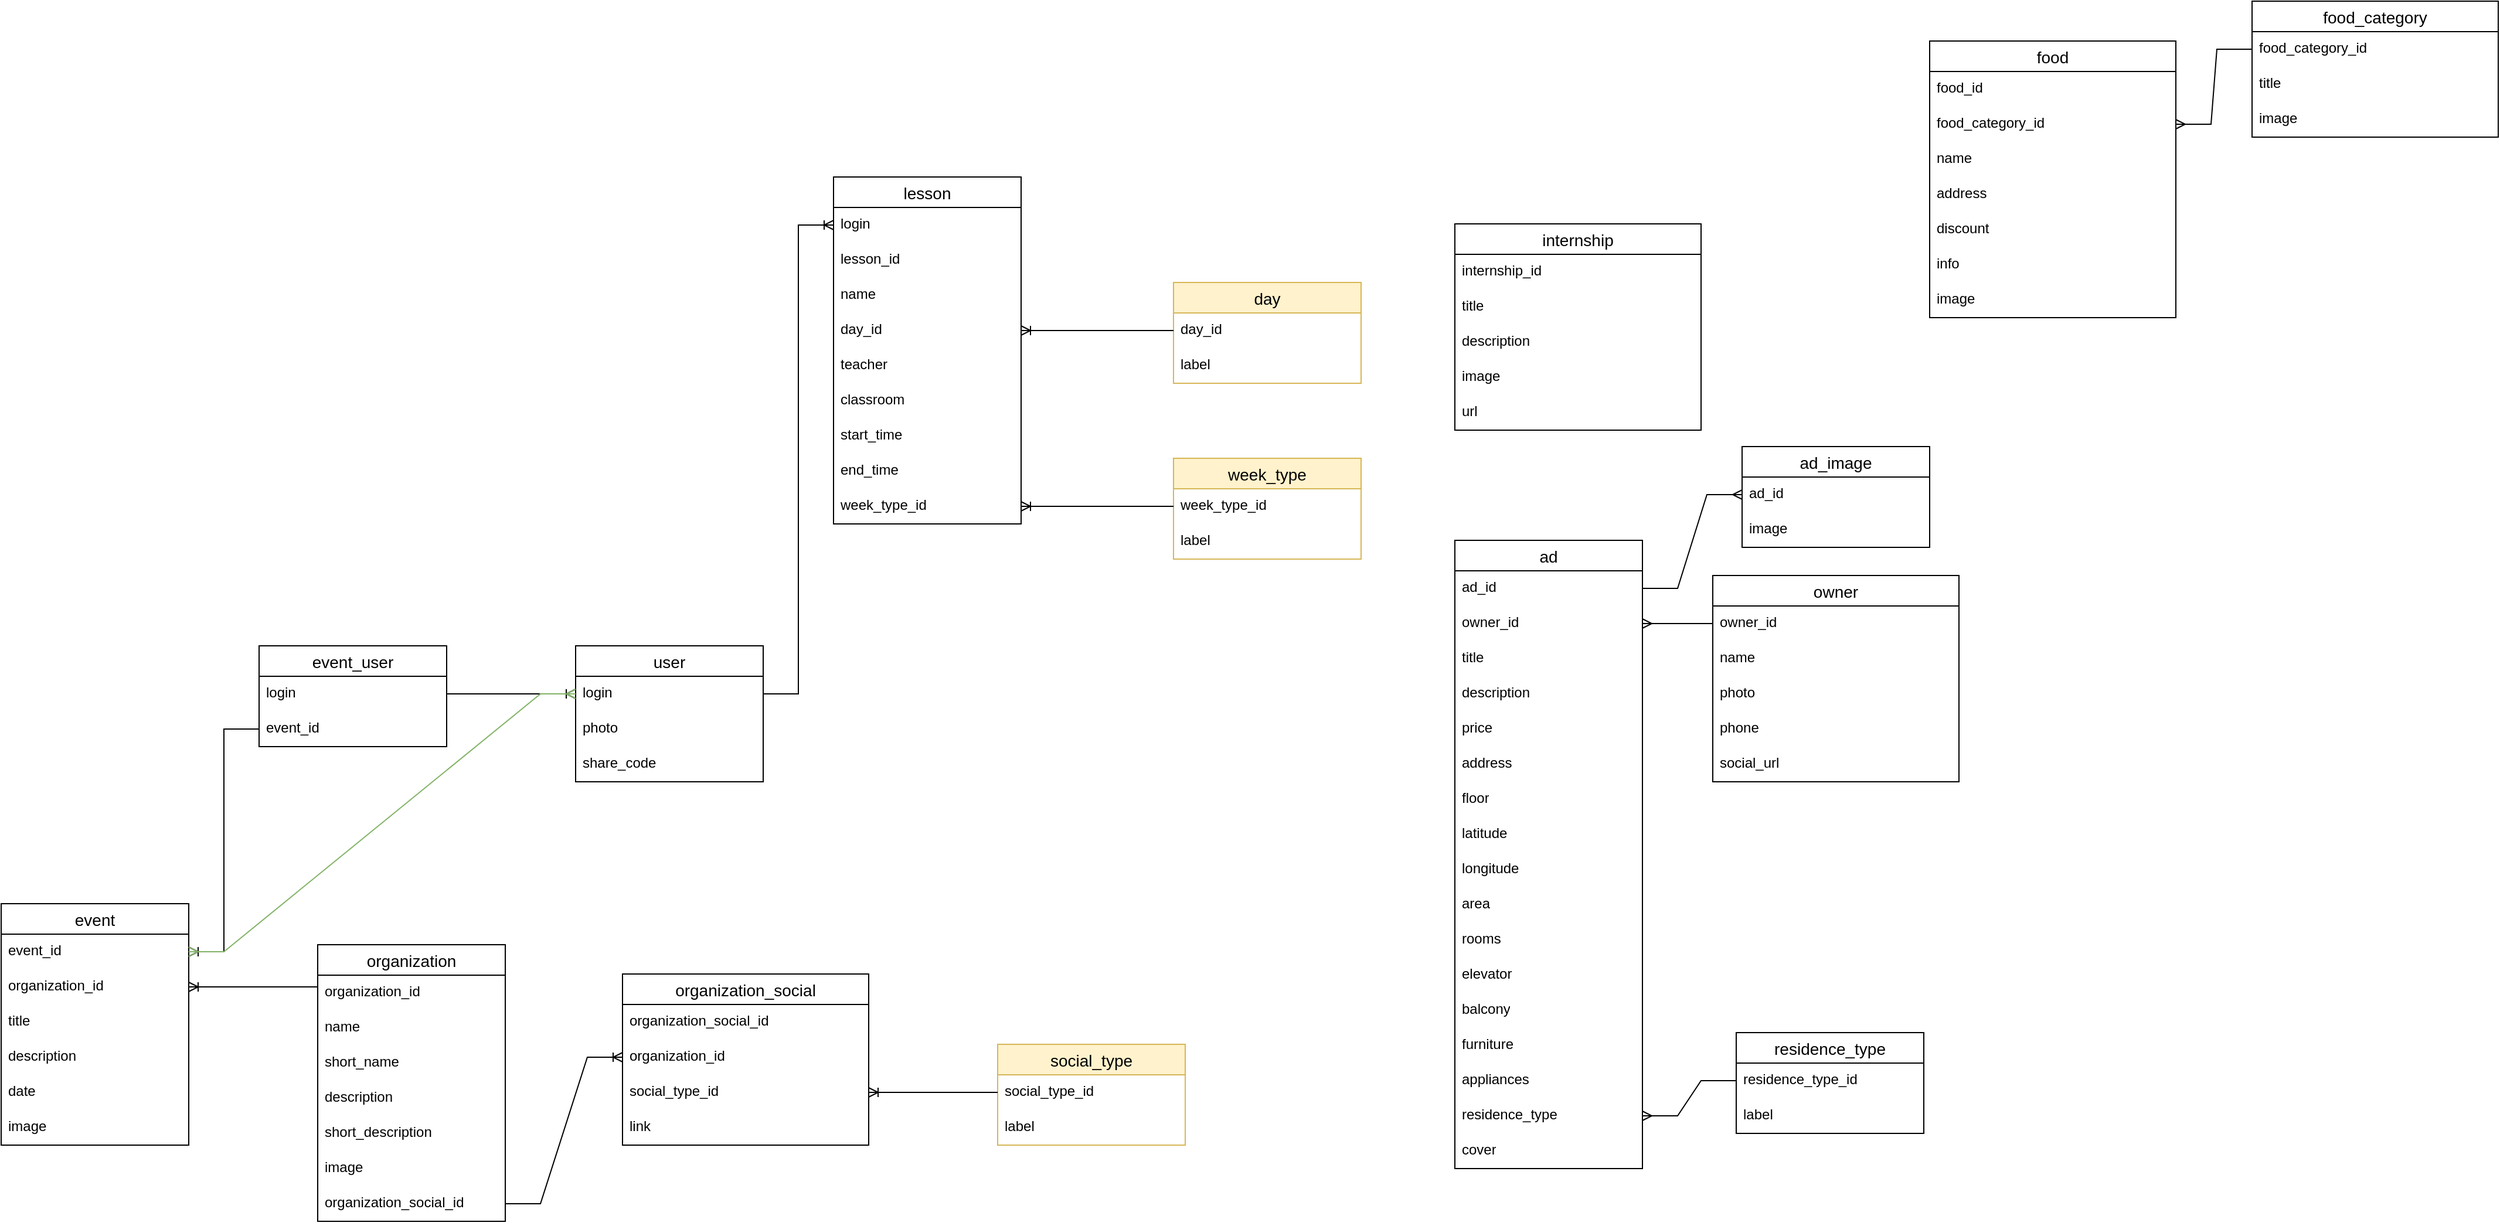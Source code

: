 <mxfile version="22.0.4" type="device">
  <diagram name="Страница 1" id="8G_Wurkh7uLVpcdwQtw0">
    <mxGraphModel dx="1062" dy="1754" grid="1" gridSize="10" guides="1" tooltips="1" connect="1" arrows="1" fold="1" page="1" pageScale="1" pageWidth="827" pageHeight="1169" math="0" shadow="0">
      <root>
        <mxCell id="0" />
        <mxCell id="1" parent="0" />
        <mxCell id="SFupmoaO04H9MsJMSJAa-1" value="event" style="swimlane;fontStyle=0;childLayout=stackLayout;horizontal=1;startSize=26;horizontalStack=0;resizeParent=1;resizeParentMax=0;resizeLast=0;collapsible=1;marginBottom=0;align=center;fontSize=14;" parent="1" vertex="1">
          <mxGeometry x="120" y="210" width="160" height="206" as="geometry" />
        </mxCell>
        <mxCell id="SFupmoaO04H9MsJMSJAa-2" value="event_id" style="text;strokeColor=none;fillColor=none;spacingLeft=4;spacingRight=4;overflow=hidden;rotatable=0;points=[[0,0.5],[1,0.5]];portConstraint=eastwest;fontSize=12;whiteSpace=wrap;html=1;" parent="SFupmoaO04H9MsJMSJAa-1" vertex="1">
          <mxGeometry y="26" width="160" height="30" as="geometry" />
        </mxCell>
        <mxCell id="0y5jFfy4Rx_8Vkx53Tex-21" value="organization_id" style="text;strokeColor=none;fillColor=none;spacingLeft=4;spacingRight=4;overflow=hidden;rotatable=0;points=[[0,0.5],[1,0.5]];portConstraint=eastwest;fontSize=12;whiteSpace=wrap;html=1;" parent="SFupmoaO04H9MsJMSJAa-1" vertex="1">
          <mxGeometry y="56" width="160" height="30" as="geometry" />
        </mxCell>
        <mxCell id="SFupmoaO04H9MsJMSJAa-3" value="title" style="text;strokeColor=none;fillColor=none;spacingLeft=4;spacingRight=4;overflow=hidden;rotatable=0;points=[[0,0.5],[1,0.5]];portConstraint=eastwest;fontSize=12;whiteSpace=wrap;html=1;" parent="SFupmoaO04H9MsJMSJAa-1" vertex="1">
          <mxGeometry y="86" width="160" height="30" as="geometry" />
        </mxCell>
        <mxCell id="SFupmoaO04H9MsJMSJAa-4" value="description" style="text;strokeColor=none;fillColor=none;spacingLeft=4;spacingRight=4;overflow=hidden;rotatable=0;points=[[0,0.5],[1,0.5]];portConstraint=eastwest;fontSize=12;whiteSpace=wrap;html=1;" parent="SFupmoaO04H9MsJMSJAa-1" vertex="1">
          <mxGeometry y="116" width="160" height="30" as="geometry" />
        </mxCell>
        <mxCell id="0y5jFfy4Rx_8Vkx53Tex-22" value="date" style="text;strokeColor=none;fillColor=none;spacingLeft=4;spacingRight=4;overflow=hidden;rotatable=0;points=[[0,0.5],[1,0.5]];portConstraint=eastwest;fontSize=12;whiteSpace=wrap;html=1;" parent="SFupmoaO04H9MsJMSJAa-1" vertex="1">
          <mxGeometry y="146" width="160" height="30" as="geometry" />
        </mxCell>
        <mxCell id="0y5jFfy4Rx_8Vkx53Tex-23" value="image" style="text;strokeColor=none;fillColor=none;spacingLeft=4;spacingRight=4;overflow=hidden;rotatable=0;points=[[0,0.5],[1,0.5]];portConstraint=eastwest;fontSize=12;whiteSpace=wrap;html=1;" parent="SFupmoaO04H9MsJMSJAa-1" vertex="1">
          <mxGeometry y="176" width="160" height="30" as="geometry" />
        </mxCell>
        <mxCell id="0y5jFfy4Rx_8Vkx53Tex-1" value="user" style="swimlane;fontStyle=0;childLayout=stackLayout;horizontal=1;startSize=26;horizontalStack=0;resizeParent=1;resizeParentMax=0;resizeLast=0;collapsible=1;marginBottom=0;align=center;fontSize=14;" parent="1" vertex="1">
          <mxGeometry x="610" y="-10" width="160" height="116" as="geometry" />
        </mxCell>
        <mxCell id="0y5jFfy4Rx_8Vkx53Tex-3" value="login" style="text;strokeColor=none;fillColor=none;spacingLeft=4;spacingRight=4;overflow=hidden;rotatable=0;points=[[0,0.5],[1,0.5]];portConstraint=eastwest;fontSize=12;whiteSpace=wrap;html=1;" parent="0y5jFfy4Rx_8Vkx53Tex-1" vertex="1">
          <mxGeometry y="26" width="160" height="30" as="geometry" />
        </mxCell>
        <mxCell id="0y5jFfy4Rx_8Vkx53Tex-75" value="photo" style="text;strokeColor=none;fillColor=none;spacingLeft=4;spacingRight=4;overflow=hidden;rotatable=0;points=[[0,0.5],[1,0.5]];portConstraint=eastwest;fontSize=12;whiteSpace=wrap;html=1;" parent="0y5jFfy4Rx_8Vkx53Tex-1" vertex="1">
          <mxGeometry y="56" width="160" height="30" as="geometry" />
        </mxCell>
        <mxCell id="Ow7XvZ4X2bH1-iY1o-_z-8" value="share_code" style="text;strokeColor=none;fillColor=none;spacingLeft=4;spacingRight=4;overflow=hidden;rotatable=0;points=[[0,0.5],[1,0.5]];portConstraint=eastwest;fontSize=12;whiteSpace=wrap;html=1;" parent="0y5jFfy4Rx_8Vkx53Tex-1" vertex="1">
          <mxGeometry y="86" width="160" height="30" as="geometry" />
        </mxCell>
        <mxCell id="0y5jFfy4Rx_8Vkx53Tex-11" value="organization_social" style="swimlane;fontStyle=0;childLayout=stackLayout;horizontal=1;startSize=26;horizontalStack=0;resizeParent=1;resizeParentMax=0;resizeLast=0;collapsible=1;marginBottom=0;align=center;fontSize=14;" parent="1" vertex="1">
          <mxGeometry x="650" y="270" width="210" height="146" as="geometry" />
        </mxCell>
        <mxCell id="0y5jFfy4Rx_8Vkx53Tex-29" value="organization_social_id" style="text;strokeColor=none;fillColor=none;spacingLeft=4;spacingRight=4;overflow=hidden;rotatable=0;points=[[0,0.5],[1,0.5]];portConstraint=eastwest;fontSize=12;whiteSpace=wrap;html=1;" parent="0y5jFfy4Rx_8Vkx53Tex-11" vertex="1">
          <mxGeometry y="26" width="210" height="30" as="geometry" />
        </mxCell>
        <mxCell id="0y5jFfy4Rx_8Vkx53Tex-12" value="organization_id" style="text;strokeColor=none;fillColor=none;spacingLeft=4;spacingRight=4;overflow=hidden;rotatable=0;points=[[0,0.5],[1,0.5]];portConstraint=eastwest;fontSize=12;whiteSpace=wrap;html=1;" parent="0y5jFfy4Rx_8Vkx53Tex-11" vertex="1">
          <mxGeometry y="56" width="210" height="30" as="geometry" />
        </mxCell>
        <mxCell id="0y5jFfy4Rx_8Vkx53Tex-13" value="social_type_id" style="text;strokeColor=none;fillColor=none;spacingLeft=4;spacingRight=4;overflow=hidden;rotatable=0;points=[[0,0.5],[1,0.5]];portConstraint=eastwest;fontSize=12;whiteSpace=wrap;html=1;" parent="0y5jFfy4Rx_8Vkx53Tex-11" vertex="1">
          <mxGeometry y="86" width="210" height="30" as="geometry" />
        </mxCell>
        <mxCell id="0y5jFfy4Rx_8Vkx53Tex-14" value="link" style="text;strokeColor=none;fillColor=none;spacingLeft=4;spacingRight=4;overflow=hidden;rotatable=0;points=[[0,0.5],[1,0.5]];portConstraint=eastwest;fontSize=12;whiteSpace=wrap;html=1;" parent="0y5jFfy4Rx_8Vkx53Tex-11" vertex="1">
          <mxGeometry y="116" width="210" height="30" as="geometry" />
        </mxCell>
        <mxCell id="0y5jFfy4Rx_8Vkx53Tex-16" value="social_type" style="swimlane;fontStyle=0;childLayout=stackLayout;horizontal=1;startSize=26;horizontalStack=0;resizeParent=1;resizeParentMax=0;resizeLast=0;collapsible=1;marginBottom=0;align=center;fontSize=14;fillColor=#fff2cc;strokeColor=#d6b656;" parent="1" vertex="1">
          <mxGeometry x="970" y="330" width="160" height="86" as="geometry" />
        </mxCell>
        <mxCell id="0y5jFfy4Rx_8Vkx53Tex-17" value="social_type_id" style="text;strokeColor=none;fillColor=none;spacingLeft=4;spacingRight=4;overflow=hidden;rotatable=0;points=[[0,0.5],[1,0.5]];portConstraint=eastwest;fontSize=12;whiteSpace=wrap;html=1;" parent="0y5jFfy4Rx_8Vkx53Tex-16" vertex="1">
          <mxGeometry y="26" width="160" height="30" as="geometry" />
        </mxCell>
        <mxCell id="0y5jFfy4Rx_8Vkx53Tex-18" value="label" style="text;strokeColor=none;fillColor=none;spacingLeft=4;spacingRight=4;overflow=hidden;rotatable=0;points=[[0,0.5],[1,0.5]];portConstraint=eastwest;fontSize=12;whiteSpace=wrap;html=1;" parent="0y5jFfy4Rx_8Vkx53Tex-16" vertex="1">
          <mxGeometry y="56" width="160" height="30" as="geometry" />
        </mxCell>
        <mxCell id="0y5jFfy4Rx_8Vkx53Tex-25" value="" style="edgeStyle=entityRelationEdgeStyle;fontSize=12;html=1;endArrow=ERoneToMany;rounded=0;exitX=0;exitY=0.5;exitDx=0;exitDy=0;entryX=1;entryY=0.5;entryDx=0;entryDy=0;" parent="1" target="0y5jFfy4Rx_8Vkx53Tex-21" edge="1">
          <mxGeometry width="100" height="100" relative="1" as="geometry">
            <mxPoint x="360" y="281" as="sourcePoint" />
            <mxPoint x="630" y="266" as="targetPoint" />
          </mxGeometry>
        </mxCell>
        <mxCell id="0y5jFfy4Rx_8Vkx53Tex-32" value="" style="edgeStyle=entityRelationEdgeStyle;fontSize=12;html=1;endArrow=ERoneToMany;rounded=0;entryX=0;entryY=0.5;entryDx=0;entryDy=0;exitX=1;exitY=0.5;exitDx=0;exitDy=0;" parent="1" source="HpxrVrzEYOfF-VIixg50-13" target="0y5jFfy4Rx_8Vkx53Tex-12" edge="1">
          <mxGeometry width="100" height="100" relative="1" as="geometry">
            <mxPoint x="520" y="401" as="sourcePoint" />
            <mxPoint x="630" y="346" as="targetPoint" />
          </mxGeometry>
        </mxCell>
        <mxCell id="0y5jFfy4Rx_8Vkx53Tex-34" value="" style="edgeStyle=entityRelationEdgeStyle;fontSize=12;html=1;endArrow=ERoneToMany;rounded=0;exitX=0;exitY=0.5;exitDx=0;exitDy=0;" parent="1" source="0y5jFfy4Rx_8Vkx53Tex-17" target="0y5jFfy4Rx_8Vkx53Tex-13" edge="1">
          <mxGeometry width="100" height="100" relative="1" as="geometry">
            <mxPoint x="890" y="420" as="sourcePoint" />
            <mxPoint x="660" y="351" as="targetPoint" />
          </mxGeometry>
        </mxCell>
        <mxCell id="0y5jFfy4Rx_8Vkx53Tex-35" value="ad" style="swimlane;fontStyle=0;childLayout=stackLayout;horizontal=1;startSize=26;horizontalStack=0;resizeParent=1;resizeParentMax=0;resizeLast=0;collapsible=1;marginBottom=0;align=center;fontSize=14;" parent="1" vertex="1">
          <mxGeometry x="1360" y="-100" width="160" height="536" as="geometry" />
        </mxCell>
        <mxCell id="0y5jFfy4Rx_8Vkx53Tex-36" value="ad_id" style="text;strokeColor=none;fillColor=none;spacingLeft=4;spacingRight=4;overflow=hidden;rotatable=0;points=[[0,0.5],[1,0.5]];portConstraint=eastwest;fontSize=12;whiteSpace=wrap;html=1;" parent="0y5jFfy4Rx_8Vkx53Tex-35" vertex="1">
          <mxGeometry y="26" width="160" height="30" as="geometry" />
        </mxCell>
        <mxCell id="HpxrVrzEYOfF-VIixg50-24" value="owner_id" style="text;strokeColor=none;fillColor=none;spacingLeft=4;spacingRight=4;overflow=hidden;rotatable=0;points=[[0,0.5],[1,0.5]];portConstraint=eastwest;fontSize=12;whiteSpace=wrap;html=1;" vertex="1" parent="0y5jFfy4Rx_8Vkx53Tex-35">
          <mxGeometry y="56" width="160" height="30" as="geometry" />
        </mxCell>
        <mxCell id="0y5jFfy4Rx_8Vkx53Tex-38" value="title" style="text;strokeColor=none;fillColor=none;spacingLeft=4;spacingRight=4;overflow=hidden;rotatable=0;points=[[0,0.5],[1,0.5]];portConstraint=eastwest;fontSize=12;whiteSpace=wrap;html=1;" parent="0y5jFfy4Rx_8Vkx53Tex-35" vertex="1">
          <mxGeometry y="86" width="160" height="30" as="geometry" />
        </mxCell>
        <mxCell id="0y5jFfy4Rx_8Vkx53Tex-39" value="description" style="text;strokeColor=none;fillColor=none;spacingLeft=4;spacingRight=4;overflow=hidden;rotatable=0;points=[[0,0.5],[1,0.5]];portConstraint=eastwest;fontSize=12;whiteSpace=wrap;html=1;" parent="0y5jFfy4Rx_8Vkx53Tex-35" vertex="1">
          <mxGeometry y="116" width="160" height="30" as="geometry" />
        </mxCell>
        <mxCell id="0y5jFfy4Rx_8Vkx53Tex-37" value="price" style="text;strokeColor=none;fillColor=none;spacingLeft=4;spacingRight=4;overflow=hidden;rotatable=0;points=[[0,0.5],[1,0.5]];portConstraint=eastwest;fontSize=12;whiteSpace=wrap;html=1;" parent="0y5jFfy4Rx_8Vkx53Tex-35" vertex="1">
          <mxGeometry y="146" width="160" height="30" as="geometry" />
        </mxCell>
        <mxCell id="0y5jFfy4Rx_8Vkx53Tex-40" value="address" style="text;strokeColor=none;fillColor=none;spacingLeft=4;spacingRight=4;overflow=hidden;rotatable=0;points=[[0,0.5],[1,0.5]];portConstraint=eastwest;fontSize=12;whiteSpace=wrap;html=1;" parent="0y5jFfy4Rx_8Vkx53Tex-35" vertex="1">
          <mxGeometry y="176" width="160" height="30" as="geometry" />
        </mxCell>
        <mxCell id="0y5jFfy4Rx_8Vkx53Tex-44" value="floor" style="text;strokeColor=none;fillColor=none;spacingLeft=4;spacingRight=4;overflow=hidden;rotatable=0;points=[[0,0.5],[1,0.5]];portConstraint=eastwest;fontSize=12;whiteSpace=wrap;html=1;" parent="0y5jFfy4Rx_8Vkx53Tex-35" vertex="1">
          <mxGeometry y="206" width="160" height="30" as="geometry" />
        </mxCell>
        <mxCell id="0y5jFfy4Rx_8Vkx53Tex-41" value="latitude" style="text;strokeColor=none;fillColor=none;spacingLeft=4;spacingRight=4;overflow=hidden;rotatable=0;points=[[0,0.5],[1,0.5]];portConstraint=eastwest;fontSize=12;whiteSpace=wrap;html=1;" parent="0y5jFfy4Rx_8Vkx53Tex-35" vertex="1">
          <mxGeometry y="236" width="160" height="30" as="geometry" />
        </mxCell>
        <mxCell id="0y5jFfy4Rx_8Vkx53Tex-42" value="longitude" style="text;strokeColor=none;fillColor=none;spacingLeft=4;spacingRight=4;overflow=hidden;rotatable=0;points=[[0,0.5],[1,0.5]];portConstraint=eastwest;fontSize=12;whiteSpace=wrap;html=1;" parent="0y5jFfy4Rx_8Vkx53Tex-35" vertex="1">
          <mxGeometry y="266" width="160" height="30" as="geometry" />
        </mxCell>
        <mxCell id="0y5jFfy4Rx_8Vkx53Tex-43" value="area" style="text;strokeColor=none;fillColor=none;spacingLeft=4;spacingRight=4;overflow=hidden;rotatable=0;points=[[0,0.5],[1,0.5]];portConstraint=eastwest;fontSize=12;whiteSpace=wrap;html=1;" parent="0y5jFfy4Rx_8Vkx53Tex-35" vertex="1">
          <mxGeometry y="296" width="160" height="30" as="geometry" />
        </mxCell>
        <mxCell id="0y5jFfy4Rx_8Vkx53Tex-45" value="rooms" style="text;strokeColor=none;fillColor=none;spacingLeft=4;spacingRight=4;overflow=hidden;rotatable=0;points=[[0,0.5],[1,0.5]];portConstraint=eastwest;fontSize=12;whiteSpace=wrap;html=1;" parent="0y5jFfy4Rx_8Vkx53Tex-35" vertex="1">
          <mxGeometry y="326" width="160" height="30" as="geometry" />
        </mxCell>
        <mxCell id="0y5jFfy4Rx_8Vkx53Tex-46" value="elevator" style="text;strokeColor=none;fillColor=none;spacingLeft=4;spacingRight=4;overflow=hidden;rotatable=0;points=[[0,0.5],[1,0.5]];portConstraint=eastwest;fontSize=12;whiteSpace=wrap;html=1;" parent="0y5jFfy4Rx_8Vkx53Tex-35" vertex="1">
          <mxGeometry y="356" width="160" height="30" as="geometry" />
        </mxCell>
        <mxCell id="0y5jFfy4Rx_8Vkx53Tex-47" value="balcony" style="text;strokeColor=none;fillColor=none;spacingLeft=4;spacingRight=4;overflow=hidden;rotatable=0;points=[[0,0.5],[1,0.5]];portConstraint=eastwest;fontSize=12;whiteSpace=wrap;html=1;" parent="0y5jFfy4Rx_8Vkx53Tex-35" vertex="1">
          <mxGeometry y="386" width="160" height="30" as="geometry" />
        </mxCell>
        <mxCell id="0y5jFfy4Rx_8Vkx53Tex-48" value="furniture" style="text;strokeColor=none;fillColor=none;spacingLeft=4;spacingRight=4;overflow=hidden;rotatable=0;points=[[0,0.5],[1,0.5]];portConstraint=eastwest;fontSize=12;whiteSpace=wrap;html=1;" parent="0y5jFfy4Rx_8Vkx53Tex-35" vertex="1">
          <mxGeometry y="416" width="160" height="30" as="geometry" />
        </mxCell>
        <mxCell id="0y5jFfy4Rx_8Vkx53Tex-49" value="appliances" style="text;strokeColor=none;fillColor=none;spacingLeft=4;spacingRight=4;overflow=hidden;rotatable=0;points=[[0,0.5],[1,0.5]];portConstraint=eastwest;fontSize=12;whiteSpace=wrap;html=1;" parent="0y5jFfy4Rx_8Vkx53Tex-35" vertex="1">
          <mxGeometry y="446" width="160" height="30" as="geometry" />
        </mxCell>
        <mxCell id="0y5jFfy4Rx_8Vkx53Tex-68" value="residence_type" style="text;strokeColor=none;fillColor=none;spacingLeft=4;spacingRight=4;overflow=hidden;rotatable=0;points=[[0,0.5],[1,0.5]];portConstraint=eastwest;fontSize=12;whiteSpace=wrap;html=1;" parent="0y5jFfy4Rx_8Vkx53Tex-35" vertex="1">
          <mxGeometry y="476" width="160" height="30" as="geometry" />
        </mxCell>
        <mxCell id="hnZ0nM-jLpEvu4raSnaD-4" value="cover" style="text;strokeColor=none;fillColor=none;spacingLeft=4;spacingRight=4;overflow=hidden;rotatable=0;points=[[0,0.5],[1,0.5]];portConstraint=eastwest;fontSize=12;whiteSpace=wrap;html=1;" parent="0y5jFfy4Rx_8Vkx53Tex-35" vertex="1">
          <mxGeometry y="506" width="160" height="30" as="geometry" />
        </mxCell>
        <mxCell id="0y5jFfy4Rx_8Vkx53Tex-65" value="residence_type" style="swimlane;fontStyle=0;childLayout=stackLayout;horizontal=1;startSize=26;horizontalStack=0;resizeParent=1;resizeParentMax=0;resizeLast=0;collapsible=1;marginBottom=0;align=center;fontSize=14;" parent="1" vertex="1">
          <mxGeometry x="1600" y="320" width="160" height="86" as="geometry" />
        </mxCell>
        <mxCell id="0y5jFfy4Rx_8Vkx53Tex-66" value="residence_type_id" style="text;strokeColor=none;fillColor=none;spacingLeft=4;spacingRight=4;overflow=hidden;rotatable=0;points=[[0,0.5],[1,0.5]];portConstraint=eastwest;fontSize=12;whiteSpace=wrap;html=1;" parent="0y5jFfy4Rx_8Vkx53Tex-65" vertex="1">
          <mxGeometry y="26" width="160" height="30" as="geometry" />
        </mxCell>
        <mxCell id="0y5jFfy4Rx_8Vkx53Tex-67" value="label" style="text;strokeColor=none;fillColor=none;spacingLeft=4;spacingRight=4;overflow=hidden;rotatable=0;points=[[0,0.5],[1,0.5]];portConstraint=eastwest;fontSize=12;whiteSpace=wrap;html=1;" parent="0y5jFfy4Rx_8Vkx53Tex-65" vertex="1">
          <mxGeometry y="56" width="160" height="30" as="geometry" />
        </mxCell>
        <mxCell id="0y5jFfy4Rx_8Vkx53Tex-70" value="" style="edgeStyle=entityRelationEdgeStyle;fontSize=12;html=1;endArrow=ERmany;rounded=0;exitX=0;exitY=0.5;exitDx=0;exitDy=0;" parent="1" source="0y5jFfy4Rx_8Vkx53Tex-66" target="0y5jFfy4Rx_8Vkx53Tex-68" edge="1">
          <mxGeometry width="100" height="100" relative="1" as="geometry">
            <mxPoint x="1820" y="190" as="sourcePoint" />
            <mxPoint x="1920" y="90" as="targetPoint" />
          </mxGeometry>
        </mxCell>
        <mxCell id="0y5jFfy4Rx_8Vkx53Tex-78" value="event_user" style="swimlane;fontStyle=0;childLayout=stackLayout;horizontal=1;startSize=26;horizontalStack=0;resizeParent=1;resizeParentMax=0;resizeLast=0;collapsible=1;marginBottom=0;align=center;fontSize=14;" parent="1" vertex="1">
          <mxGeometry x="340" y="-10" width="160" height="86" as="geometry" />
        </mxCell>
        <mxCell id="0y5jFfy4Rx_8Vkx53Tex-80" value="login" style="text;strokeColor=none;fillColor=none;spacingLeft=4;spacingRight=4;overflow=hidden;rotatable=0;points=[[0,0.5],[1,0.5]];portConstraint=eastwest;fontSize=12;whiteSpace=wrap;html=1;" parent="0y5jFfy4Rx_8Vkx53Tex-78" vertex="1">
          <mxGeometry y="26" width="160" height="30" as="geometry" />
        </mxCell>
        <mxCell id="0y5jFfy4Rx_8Vkx53Tex-81" value="event_id" style="text;strokeColor=none;fillColor=none;spacingLeft=4;spacingRight=4;overflow=hidden;rotatable=0;points=[[0,0.5],[1,0.5]];portConstraint=eastwest;fontSize=12;whiteSpace=wrap;html=1;" parent="0y5jFfy4Rx_8Vkx53Tex-78" vertex="1">
          <mxGeometry y="56" width="160" height="30" as="geometry" />
        </mxCell>
        <mxCell id="0y5jFfy4Rx_8Vkx53Tex-85" value="" style="edgeStyle=entityRelationEdgeStyle;fontSize=12;html=1;endArrow=ERoneToMany;rounded=0;entryX=1;entryY=0.5;entryDx=0;entryDy=0;exitX=0;exitY=0.5;exitDx=0;exitDy=0;" parent="1" source="0y5jFfy4Rx_8Vkx53Tex-81" target="SFupmoaO04H9MsJMSJAa-2" edge="1">
          <mxGeometry width="100" height="100" relative="1" as="geometry">
            <mxPoint x="450" y="170" as="sourcePoint" />
            <mxPoint x="980" y="351" as="targetPoint" />
          </mxGeometry>
        </mxCell>
        <mxCell id="0y5jFfy4Rx_8Vkx53Tex-86" value="" style="edgeStyle=entityRelationEdgeStyle;fontSize=12;html=1;endArrow=ERoneToMany;rounded=0;entryX=0;entryY=0.5;entryDx=0;entryDy=0;exitX=1;exitY=0.5;exitDx=0;exitDy=0;" parent="1" source="0y5jFfy4Rx_8Vkx53Tex-80" target="0y5jFfy4Rx_8Vkx53Tex-3" edge="1">
          <mxGeometry width="100" height="100" relative="1" as="geometry">
            <mxPoint x="290" y="261" as="sourcePoint" />
            <mxPoint x="380" y="71" as="targetPoint" />
          </mxGeometry>
        </mxCell>
        <mxCell id="0y5jFfy4Rx_8Vkx53Tex-87" value="internship" style="swimlane;fontStyle=0;childLayout=stackLayout;horizontal=1;startSize=26;horizontalStack=0;resizeParent=1;resizeParentMax=0;resizeLast=0;collapsible=1;marginBottom=0;align=center;fontSize=14;" parent="1" vertex="1">
          <mxGeometry x="1360" y="-370" width="210" height="176" as="geometry" />
        </mxCell>
        <mxCell id="0y5jFfy4Rx_8Vkx53Tex-88" value="internship_id" style="text;strokeColor=none;fillColor=none;spacingLeft=4;spacingRight=4;overflow=hidden;rotatable=0;points=[[0,0.5],[1,0.5]];portConstraint=eastwest;fontSize=12;whiteSpace=wrap;html=1;" parent="0y5jFfy4Rx_8Vkx53Tex-87" vertex="1">
          <mxGeometry y="26" width="210" height="30" as="geometry" />
        </mxCell>
        <mxCell id="0y5jFfy4Rx_8Vkx53Tex-89" value="title" style="text;strokeColor=none;fillColor=none;spacingLeft=4;spacingRight=4;overflow=hidden;rotatable=0;points=[[0,0.5],[1,0.5]];portConstraint=eastwest;fontSize=12;whiteSpace=wrap;html=1;" parent="0y5jFfy4Rx_8Vkx53Tex-87" vertex="1">
          <mxGeometry y="56" width="210" height="30" as="geometry" />
        </mxCell>
        <mxCell id="0y5jFfy4Rx_8Vkx53Tex-90" value="description" style="text;strokeColor=none;fillColor=none;spacingLeft=4;spacingRight=4;overflow=hidden;rotatable=0;points=[[0,0.5],[1,0.5]];portConstraint=eastwest;fontSize=12;whiteSpace=wrap;html=1;" parent="0y5jFfy4Rx_8Vkx53Tex-87" vertex="1">
          <mxGeometry y="86" width="210" height="30" as="geometry" />
        </mxCell>
        <mxCell id="0y5jFfy4Rx_8Vkx53Tex-91" value="image" style="text;strokeColor=none;fillColor=none;spacingLeft=4;spacingRight=4;overflow=hidden;rotatable=0;points=[[0,0.5],[1,0.5]];portConstraint=eastwest;fontSize=12;whiteSpace=wrap;html=1;" parent="0y5jFfy4Rx_8Vkx53Tex-87" vertex="1">
          <mxGeometry y="116" width="210" height="30" as="geometry" />
        </mxCell>
        <mxCell id="0y5jFfy4Rx_8Vkx53Tex-92" value="url" style="text;strokeColor=none;fillColor=none;spacingLeft=4;spacingRight=4;overflow=hidden;rotatable=0;points=[[0,0.5],[1,0.5]];portConstraint=eastwest;fontSize=12;whiteSpace=wrap;html=1;" parent="0y5jFfy4Rx_8Vkx53Tex-87" vertex="1">
          <mxGeometry y="146" width="210" height="30" as="geometry" />
        </mxCell>
        <mxCell id="0y5jFfy4Rx_8Vkx53Tex-93" value="lesson" style="swimlane;fontStyle=0;childLayout=stackLayout;horizontal=1;startSize=26;horizontalStack=0;resizeParent=1;resizeParentMax=0;resizeLast=0;collapsible=1;marginBottom=0;align=center;fontSize=14;" parent="1" vertex="1">
          <mxGeometry x="830" y="-410" width="160" height="296" as="geometry" />
        </mxCell>
        <mxCell id="0y5jFfy4Rx_8Vkx53Tex-110" value="login" style="text;strokeColor=none;fillColor=none;spacingLeft=4;spacingRight=4;overflow=hidden;rotatable=0;points=[[0,0.5],[1,0.5]];portConstraint=eastwest;fontSize=12;whiteSpace=wrap;html=1;" parent="0y5jFfy4Rx_8Vkx53Tex-93" vertex="1">
          <mxGeometry y="26" width="160" height="30" as="geometry" />
        </mxCell>
        <mxCell id="0y5jFfy4Rx_8Vkx53Tex-94" value="lesson_id" style="text;strokeColor=none;fillColor=none;spacingLeft=4;spacingRight=4;overflow=hidden;rotatable=0;points=[[0,0.5],[1,0.5]];portConstraint=eastwest;fontSize=12;whiteSpace=wrap;html=1;" parent="0y5jFfy4Rx_8Vkx53Tex-93" vertex="1">
          <mxGeometry y="56" width="160" height="30" as="geometry" />
        </mxCell>
        <mxCell id="0y5jFfy4Rx_8Vkx53Tex-95" value="name" style="text;strokeColor=none;fillColor=none;spacingLeft=4;spacingRight=4;overflow=hidden;rotatable=0;points=[[0,0.5],[1,0.5]];portConstraint=eastwest;fontSize=12;whiteSpace=wrap;html=1;" parent="0y5jFfy4Rx_8Vkx53Tex-93" vertex="1">
          <mxGeometry y="86" width="160" height="30" as="geometry" />
        </mxCell>
        <mxCell id="0y5jFfy4Rx_8Vkx53Tex-96" value="day_id" style="text;strokeColor=none;fillColor=none;spacingLeft=4;spacingRight=4;overflow=hidden;rotatable=0;points=[[0,0.5],[1,0.5]];portConstraint=eastwest;fontSize=12;whiteSpace=wrap;html=1;" parent="0y5jFfy4Rx_8Vkx53Tex-93" vertex="1">
          <mxGeometry y="116" width="160" height="30" as="geometry" />
        </mxCell>
        <mxCell id="0y5jFfy4Rx_8Vkx53Tex-97" value="teacher" style="text;strokeColor=none;fillColor=none;spacingLeft=4;spacingRight=4;overflow=hidden;rotatable=0;points=[[0,0.5],[1,0.5]];portConstraint=eastwest;fontSize=12;whiteSpace=wrap;html=1;" parent="0y5jFfy4Rx_8Vkx53Tex-93" vertex="1">
          <mxGeometry y="146" width="160" height="30" as="geometry" />
        </mxCell>
        <mxCell id="0y5jFfy4Rx_8Vkx53Tex-98" value="classroom" style="text;strokeColor=none;fillColor=none;spacingLeft=4;spacingRight=4;overflow=hidden;rotatable=0;points=[[0,0.5],[1,0.5]];portConstraint=eastwest;fontSize=12;whiteSpace=wrap;html=1;" parent="0y5jFfy4Rx_8Vkx53Tex-93" vertex="1">
          <mxGeometry y="176" width="160" height="30" as="geometry" />
        </mxCell>
        <mxCell id="0y5jFfy4Rx_8Vkx53Tex-99" value="start_time" style="text;strokeColor=none;fillColor=none;spacingLeft=4;spacingRight=4;overflow=hidden;rotatable=0;points=[[0,0.5],[1,0.5]];portConstraint=eastwest;fontSize=12;whiteSpace=wrap;html=1;" parent="0y5jFfy4Rx_8Vkx53Tex-93" vertex="1">
          <mxGeometry y="206" width="160" height="30" as="geometry" />
        </mxCell>
        <mxCell id="0y5jFfy4Rx_8Vkx53Tex-100" value="end_time" style="text;strokeColor=none;fillColor=none;spacingLeft=4;spacingRight=4;overflow=hidden;rotatable=0;points=[[0,0.5],[1,0.5]];portConstraint=eastwest;fontSize=12;whiteSpace=wrap;html=1;" parent="0y5jFfy4Rx_8Vkx53Tex-93" vertex="1">
          <mxGeometry y="236" width="160" height="30" as="geometry" />
        </mxCell>
        <mxCell id="Ow7XvZ4X2bH1-iY1o-_z-9" value="week_type_id" style="text;strokeColor=none;fillColor=none;spacingLeft=4;spacingRight=4;overflow=hidden;rotatable=0;points=[[0,0.5],[1,0.5]];portConstraint=eastwest;fontSize=12;whiteSpace=wrap;html=1;" parent="0y5jFfy4Rx_8Vkx53Tex-93" vertex="1">
          <mxGeometry y="266" width="160" height="30" as="geometry" />
        </mxCell>
        <mxCell id="0y5jFfy4Rx_8Vkx53Tex-101" value="day" style="swimlane;fontStyle=0;childLayout=stackLayout;horizontal=1;startSize=26;horizontalStack=0;resizeParent=1;resizeParentMax=0;resizeLast=0;collapsible=1;marginBottom=0;align=center;fontSize=14;fillColor=#fff2cc;strokeColor=#d6b656;" parent="1" vertex="1">
          <mxGeometry x="1120" y="-320" width="160" height="86" as="geometry" />
        </mxCell>
        <mxCell id="0y5jFfy4Rx_8Vkx53Tex-102" value="day_id" style="text;strokeColor=none;fillColor=none;spacingLeft=4;spacingRight=4;overflow=hidden;rotatable=0;points=[[0,0.5],[1,0.5]];portConstraint=eastwest;fontSize=12;whiteSpace=wrap;html=1;" parent="0y5jFfy4Rx_8Vkx53Tex-101" vertex="1">
          <mxGeometry y="26" width="160" height="30" as="geometry" />
        </mxCell>
        <mxCell id="0y5jFfy4Rx_8Vkx53Tex-103" value="label" style="text;strokeColor=none;fillColor=none;spacingLeft=4;spacingRight=4;overflow=hidden;rotatable=0;points=[[0,0.5],[1,0.5]];portConstraint=eastwest;fontSize=12;whiteSpace=wrap;html=1;" parent="0y5jFfy4Rx_8Vkx53Tex-101" vertex="1">
          <mxGeometry y="56" width="160" height="30" as="geometry" />
        </mxCell>
        <mxCell id="0y5jFfy4Rx_8Vkx53Tex-109" value="" style="edgeStyle=entityRelationEdgeStyle;fontSize=12;html=1;endArrow=ERoneToMany;rounded=0;entryX=1;entryY=0.5;entryDx=0;entryDy=0;exitX=0;exitY=0.5;exitDx=0;exitDy=0;" parent="1" source="0y5jFfy4Rx_8Vkx53Tex-102" target="0y5jFfy4Rx_8Vkx53Tex-96" edge="1">
          <mxGeometry width="100" height="100" relative="1" as="geometry">
            <mxPoint x="1020" y="-80" as="sourcePoint" />
            <mxPoint x="1090" y="-309" as="targetPoint" />
          </mxGeometry>
        </mxCell>
        <mxCell id="0y5jFfy4Rx_8Vkx53Tex-112" value="" style="edgeStyle=entityRelationEdgeStyle;fontSize=12;html=1;endArrow=ERoneToMany;rounded=0;entryX=0;entryY=0.5;entryDx=0;entryDy=0;" parent="1" source="0y5jFfy4Rx_8Vkx53Tex-3" target="0y5jFfy4Rx_8Vkx53Tex-110" edge="1">
          <mxGeometry width="100" height="100" relative="1" as="geometry">
            <mxPoint x="510" y="41" as="sourcePoint" />
            <mxPoint x="620" y="41" as="targetPoint" />
          </mxGeometry>
        </mxCell>
        <mxCell id="bAOQRLUAgf8X0J5dXOd1-5" value="" style="edgeStyle=entityRelationEdgeStyle;fontSize=12;html=1;endArrow=ERmany;startArrow=ERmany;rounded=0;entryX=0;entryY=0.5;entryDx=0;entryDy=0;fillColor=#d5e8d4;strokeColor=#82b366;" parent="1" source="SFupmoaO04H9MsJMSJAa-2" target="0y5jFfy4Rx_8Vkx53Tex-3" edge="1">
          <mxGeometry width="100" height="100" relative="1" as="geometry">
            <mxPoint x="670" y="300" as="sourcePoint" />
            <mxPoint x="770" y="200" as="targetPoint" />
          </mxGeometry>
        </mxCell>
        <mxCell id="hnZ0nM-jLpEvu4raSnaD-1" value="ad_image" style="swimlane;fontStyle=0;childLayout=stackLayout;horizontal=1;startSize=26;horizontalStack=0;resizeParent=1;resizeParentMax=0;resizeLast=0;collapsible=1;marginBottom=0;align=center;fontSize=14;" parent="1" vertex="1">
          <mxGeometry x="1605" y="-180" width="160" height="86" as="geometry" />
        </mxCell>
        <mxCell id="hnZ0nM-jLpEvu4raSnaD-2" value="ad_id" style="text;strokeColor=none;fillColor=none;spacingLeft=4;spacingRight=4;overflow=hidden;rotatable=0;points=[[0,0.5],[1,0.5]];portConstraint=eastwest;fontSize=12;whiteSpace=wrap;html=1;" parent="hnZ0nM-jLpEvu4raSnaD-1" vertex="1">
          <mxGeometry y="26" width="160" height="30" as="geometry" />
        </mxCell>
        <mxCell id="hnZ0nM-jLpEvu4raSnaD-3" value="image" style="text;strokeColor=none;fillColor=none;spacingLeft=4;spacingRight=4;overflow=hidden;rotatable=0;points=[[0,0.5],[1,0.5]];portConstraint=eastwest;fontSize=12;whiteSpace=wrap;html=1;" parent="hnZ0nM-jLpEvu4raSnaD-1" vertex="1">
          <mxGeometry y="56" width="160" height="30" as="geometry" />
        </mxCell>
        <mxCell id="hnZ0nM-jLpEvu4raSnaD-6" value="" style="edgeStyle=entityRelationEdgeStyle;fontSize=12;html=1;endArrow=ERmany;rounded=0;entryX=0;entryY=0.5;entryDx=0;entryDy=0;exitX=1;exitY=0.5;exitDx=0;exitDy=0;" parent="1" source="0y5jFfy4Rx_8Vkx53Tex-36" target="hnZ0nM-jLpEvu4raSnaD-2" edge="1">
          <mxGeometry width="100" height="100" relative="1" as="geometry">
            <mxPoint x="1560" y="-20" as="sourcePoint" />
            <mxPoint x="1530" y="371" as="targetPoint" />
          </mxGeometry>
        </mxCell>
        <mxCell id="Ow7XvZ4X2bH1-iY1o-_z-10" value="week_type" style="swimlane;fontStyle=0;childLayout=stackLayout;horizontal=1;startSize=26;horizontalStack=0;resizeParent=1;resizeParentMax=0;resizeLast=0;collapsible=1;marginBottom=0;align=center;fontSize=14;fillColor=#fff2cc;strokeColor=#d6b656;" parent="1" vertex="1">
          <mxGeometry x="1120" y="-170" width="160" height="86" as="geometry" />
        </mxCell>
        <mxCell id="Ow7XvZ4X2bH1-iY1o-_z-11" value="week_type_id" style="text;strokeColor=none;fillColor=none;spacingLeft=4;spacingRight=4;overflow=hidden;rotatable=0;points=[[0,0.5],[1,0.5]];portConstraint=eastwest;fontSize=12;whiteSpace=wrap;html=1;" parent="Ow7XvZ4X2bH1-iY1o-_z-10" vertex="1">
          <mxGeometry y="26" width="160" height="30" as="geometry" />
        </mxCell>
        <mxCell id="Ow7XvZ4X2bH1-iY1o-_z-12" value="label" style="text;strokeColor=none;fillColor=none;spacingLeft=4;spacingRight=4;overflow=hidden;rotatable=0;points=[[0,0.5],[1,0.5]];portConstraint=eastwest;fontSize=12;whiteSpace=wrap;html=1;" parent="Ow7XvZ4X2bH1-iY1o-_z-10" vertex="1">
          <mxGeometry y="56" width="160" height="30" as="geometry" />
        </mxCell>
        <mxCell id="Ow7XvZ4X2bH1-iY1o-_z-13" value="" style="edgeStyle=entityRelationEdgeStyle;fontSize=12;html=1;endArrow=ERoneToMany;rounded=0;exitX=0;exitY=0.5;exitDx=0;exitDy=0;" parent="1" source="Ow7XvZ4X2bH1-iY1o-_z-11" target="Ow7XvZ4X2bH1-iY1o-_z-9" edge="1">
          <mxGeometry width="100" height="100" relative="1" as="geometry">
            <mxPoint x="1130" y="-269" as="sourcePoint" />
            <mxPoint x="1000" y="-269" as="targetPoint" />
          </mxGeometry>
        </mxCell>
        <mxCell id="HpxrVrzEYOfF-VIixg50-8" value="organization" style="swimlane;fontStyle=0;childLayout=stackLayout;horizontal=1;startSize=26;horizontalStack=0;resizeParent=1;resizeParentMax=0;resizeLast=0;collapsible=1;marginBottom=0;align=center;fontSize=14;" vertex="1" parent="1">
          <mxGeometry x="390" y="245" width="160" height="236" as="geometry" />
        </mxCell>
        <mxCell id="HpxrVrzEYOfF-VIixg50-9" value="organization_id" style="text;strokeColor=none;fillColor=none;spacingLeft=4;spacingRight=4;overflow=hidden;rotatable=0;points=[[0,0.5],[1,0.5]];portConstraint=eastwest;fontSize=12;whiteSpace=wrap;html=1;" vertex="1" parent="HpxrVrzEYOfF-VIixg50-8">
          <mxGeometry y="26" width="160" height="30" as="geometry" />
        </mxCell>
        <mxCell id="HpxrVrzEYOfF-VIixg50-10" value="name" style="text;strokeColor=none;fillColor=none;spacingLeft=4;spacingRight=4;overflow=hidden;rotatable=0;points=[[0,0.5],[1,0.5]];portConstraint=eastwest;fontSize=12;whiteSpace=wrap;html=1;" vertex="1" parent="HpxrVrzEYOfF-VIixg50-8">
          <mxGeometry y="56" width="160" height="30" as="geometry" />
        </mxCell>
        <mxCell id="HpxrVrzEYOfF-VIixg50-15" value="short_name" style="text;strokeColor=none;fillColor=none;spacingLeft=4;spacingRight=4;overflow=hidden;rotatable=0;points=[[0,0.5],[1,0.5]];portConstraint=eastwest;fontSize=12;whiteSpace=wrap;html=1;" vertex="1" parent="HpxrVrzEYOfF-VIixg50-8">
          <mxGeometry y="86" width="160" height="30" as="geometry" />
        </mxCell>
        <mxCell id="HpxrVrzEYOfF-VIixg50-11" value="description" style="text;strokeColor=none;fillColor=none;spacingLeft=4;spacingRight=4;overflow=hidden;rotatable=0;points=[[0,0.5],[1,0.5]];portConstraint=eastwest;fontSize=12;whiteSpace=wrap;html=1;" vertex="1" parent="HpxrVrzEYOfF-VIixg50-8">
          <mxGeometry y="116" width="160" height="30" as="geometry" />
        </mxCell>
        <mxCell id="HpxrVrzEYOfF-VIixg50-14" value="short_description" style="text;strokeColor=none;fillColor=none;spacingLeft=4;spacingRight=4;overflow=hidden;rotatable=0;points=[[0,0.5],[1,0.5]];portConstraint=eastwest;fontSize=12;whiteSpace=wrap;html=1;" vertex="1" parent="HpxrVrzEYOfF-VIixg50-8">
          <mxGeometry y="146" width="160" height="30" as="geometry" />
        </mxCell>
        <mxCell id="HpxrVrzEYOfF-VIixg50-12" value="image" style="text;strokeColor=none;fillColor=none;spacingLeft=4;spacingRight=4;overflow=hidden;rotatable=0;points=[[0,0.5],[1,0.5]];portConstraint=eastwest;fontSize=12;whiteSpace=wrap;html=1;" vertex="1" parent="HpxrVrzEYOfF-VIixg50-8">
          <mxGeometry y="176" width="160" height="30" as="geometry" />
        </mxCell>
        <mxCell id="HpxrVrzEYOfF-VIixg50-13" value="organization_social_id" style="text;strokeColor=none;fillColor=none;spacingLeft=4;spacingRight=4;overflow=hidden;rotatable=0;points=[[0,0.5],[1,0.5]];portConstraint=eastwest;fontSize=12;whiteSpace=wrap;html=1;" vertex="1" parent="HpxrVrzEYOfF-VIixg50-8">
          <mxGeometry y="206" width="160" height="30" as="geometry" />
        </mxCell>
        <mxCell id="HpxrVrzEYOfF-VIixg50-16" value="owner" style="swimlane;fontStyle=0;childLayout=stackLayout;horizontal=1;startSize=26;horizontalStack=0;resizeParent=1;resizeParentMax=0;resizeLast=0;collapsible=1;marginBottom=0;align=center;fontSize=14;" vertex="1" parent="1">
          <mxGeometry x="1580" y="-70" width="210" height="176" as="geometry" />
        </mxCell>
        <mxCell id="HpxrVrzEYOfF-VIixg50-17" value="owner_id" style="text;strokeColor=none;fillColor=none;spacingLeft=4;spacingRight=4;overflow=hidden;rotatable=0;points=[[0,0.5],[1,0.5]];portConstraint=eastwest;fontSize=12;whiteSpace=wrap;html=1;" vertex="1" parent="HpxrVrzEYOfF-VIixg50-16">
          <mxGeometry y="26" width="210" height="30" as="geometry" />
        </mxCell>
        <mxCell id="HpxrVrzEYOfF-VIixg50-18" value="name" style="text;strokeColor=none;fillColor=none;spacingLeft=4;spacingRight=4;overflow=hidden;rotatable=0;points=[[0,0.5],[1,0.5]];portConstraint=eastwest;fontSize=12;whiteSpace=wrap;html=1;" vertex="1" parent="HpxrVrzEYOfF-VIixg50-16">
          <mxGeometry y="56" width="210" height="30" as="geometry" />
        </mxCell>
        <mxCell id="HpxrVrzEYOfF-VIixg50-22" value="photo" style="text;strokeColor=none;fillColor=none;spacingLeft=4;spacingRight=4;overflow=hidden;rotatable=0;points=[[0,0.5],[1,0.5]];portConstraint=eastwest;fontSize=12;whiteSpace=wrap;html=1;" vertex="1" parent="HpxrVrzEYOfF-VIixg50-16">
          <mxGeometry y="86" width="210" height="30" as="geometry" />
        </mxCell>
        <mxCell id="HpxrVrzEYOfF-VIixg50-19" value="phone" style="text;strokeColor=none;fillColor=none;spacingLeft=4;spacingRight=4;overflow=hidden;rotatable=0;points=[[0,0.5],[1,0.5]];portConstraint=eastwest;fontSize=12;whiteSpace=wrap;html=1;" vertex="1" parent="HpxrVrzEYOfF-VIixg50-16">
          <mxGeometry y="116" width="210" height="30" as="geometry" />
        </mxCell>
        <mxCell id="HpxrVrzEYOfF-VIixg50-23" value="social_url" style="text;strokeColor=none;fillColor=none;spacingLeft=4;spacingRight=4;overflow=hidden;rotatable=0;points=[[0,0.5],[1,0.5]];portConstraint=eastwest;fontSize=12;whiteSpace=wrap;html=1;" vertex="1" parent="HpxrVrzEYOfF-VIixg50-16">
          <mxGeometry y="146" width="210" height="30" as="geometry" />
        </mxCell>
        <mxCell id="HpxrVrzEYOfF-VIixg50-26" value="" style="edgeStyle=entityRelationEdgeStyle;fontSize=12;html=1;endArrow=ERmany;rounded=0;exitX=0;exitY=0.5;exitDx=0;exitDy=0;" edge="1" parent="1" source="HpxrVrzEYOfF-VIixg50-17" target="HpxrVrzEYOfF-VIixg50-24">
          <mxGeometry width="100" height="100" relative="1" as="geometry">
            <mxPoint x="1530" y="-49" as="sourcePoint" />
            <mxPoint x="1590" y="-129" as="targetPoint" />
          </mxGeometry>
        </mxCell>
        <mxCell id="HpxrVrzEYOfF-VIixg50-27" value="food" style="swimlane;fontStyle=0;childLayout=stackLayout;horizontal=1;startSize=26;horizontalStack=0;resizeParent=1;resizeParentMax=0;resizeLast=0;collapsible=1;marginBottom=0;align=center;fontSize=14;" vertex="1" parent="1">
          <mxGeometry x="1765" y="-526" width="210" height="236" as="geometry" />
        </mxCell>
        <mxCell id="HpxrVrzEYOfF-VIixg50-28" value="food_id" style="text;strokeColor=none;fillColor=none;spacingLeft=4;spacingRight=4;overflow=hidden;rotatable=0;points=[[0,0.5],[1,0.5]];portConstraint=eastwest;fontSize=12;whiteSpace=wrap;html=1;" vertex="1" parent="HpxrVrzEYOfF-VIixg50-27">
          <mxGeometry y="26" width="210" height="30" as="geometry" />
        </mxCell>
        <mxCell id="HpxrVrzEYOfF-VIixg50-41" value="food_category_id" style="text;strokeColor=none;fillColor=none;spacingLeft=4;spacingRight=4;overflow=hidden;rotatable=0;points=[[0,0.5],[1,0.5]];portConstraint=eastwest;fontSize=12;whiteSpace=wrap;html=1;" vertex="1" parent="HpxrVrzEYOfF-VIixg50-27">
          <mxGeometry y="56" width="210" height="30" as="geometry" />
        </mxCell>
        <mxCell id="HpxrVrzEYOfF-VIixg50-29" value="name" style="text;strokeColor=none;fillColor=none;spacingLeft=4;spacingRight=4;overflow=hidden;rotatable=0;points=[[0,0.5],[1,0.5]];portConstraint=eastwest;fontSize=12;whiteSpace=wrap;html=1;" vertex="1" parent="HpxrVrzEYOfF-VIixg50-27">
          <mxGeometry y="86" width="210" height="30" as="geometry" />
        </mxCell>
        <mxCell id="HpxrVrzEYOfF-VIixg50-31" value="address" style="text;strokeColor=none;fillColor=none;spacingLeft=4;spacingRight=4;overflow=hidden;rotatable=0;points=[[0,0.5],[1,0.5]];portConstraint=eastwest;fontSize=12;whiteSpace=wrap;html=1;" vertex="1" parent="HpxrVrzEYOfF-VIixg50-27">
          <mxGeometry y="116" width="210" height="30" as="geometry" />
        </mxCell>
        <mxCell id="HpxrVrzEYOfF-VIixg50-37" value="discount" style="text;strokeColor=none;fillColor=none;spacingLeft=4;spacingRight=4;overflow=hidden;rotatable=0;points=[[0,0.5],[1,0.5]];portConstraint=eastwest;fontSize=12;whiteSpace=wrap;html=1;" vertex="1" parent="HpxrVrzEYOfF-VIixg50-27">
          <mxGeometry y="146" width="210" height="30" as="geometry" />
        </mxCell>
        <mxCell id="HpxrVrzEYOfF-VIixg50-38" value="info" style="text;strokeColor=none;fillColor=none;spacingLeft=4;spacingRight=4;overflow=hidden;rotatable=0;points=[[0,0.5],[1,0.5]];portConstraint=eastwest;fontSize=12;whiteSpace=wrap;html=1;" vertex="1" parent="HpxrVrzEYOfF-VIixg50-27">
          <mxGeometry y="176" width="210" height="30" as="geometry" />
        </mxCell>
        <mxCell id="HpxrVrzEYOfF-VIixg50-39" value="image" style="text;strokeColor=none;fillColor=none;spacingLeft=4;spacingRight=4;overflow=hidden;rotatable=0;points=[[0,0.5],[1,0.5]];portConstraint=eastwest;fontSize=12;whiteSpace=wrap;html=1;" vertex="1" parent="HpxrVrzEYOfF-VIixg50-27">
          <mxGeometry y="206" width="210" height="30" as="geometry" />
        </mxCell>
        <mxCell id="HpxrVrzEYOfF-VIixg50-33" value="food_category" style="swimlane;fontStyle=0;childLayout=stackLayout;horizontal=1;startSize=26;horizontalStack=0;resizeParent=1;resizeParentMax=0;resizeLast=0;collapsible=1;marginBottom=0;align=center;fontSize=14;" vertex="1" parent="1">
          <mxGeometry x="2040" y="-560" width="210" height="116" as="geometry" />
        </mxCell>
        <mxCell id="HpxrVrzEYOfF-VIixg50-34" value="food_category_id" style="text;strokeColor=none;fillColor=none;spacingLeft=4;spacingRight=4;overflow=hidden;rotatable=0;points=[[0,0.5],[1,0.5]];portConstraint=eastwest;fontSize=12;whiteSpace=wrap;html=1;" vertex="1" parent="HpxrVrzEYOfF-VIixg50-33">
          <mxGeometry y="26" width="210" height="30" as="geometry" />
        </mxCell>
        <mxCell id="HpxrVrzEYOfF-VIixg50-35" value="title" style="text;strokeColor=none;fillColor=none;spacingLeft=4;spacingRight=4;overflow=hidden;rotatable=0;points=[[0,0.5],[1,0.5]];portConstraint=eastwest;fontSize=12;whiteSpace=wrap;html=1;" vertex="1" parent="HpxrVrzEYOfF-VIixg50-33">
          <mxGeometry y="56" width="210" height="30" as="geometry" />
        </mxCell>
        <mxCell id="HpxrVrzEYOfF-VIixg50-36" value="image" style="text;strokeColor=none;fillColor=none;spacingLeft=4;spacingRight=4;overflow=hidden;rotatable=0;points=[[0,0.5],[1,0.5]];portConstraint=eastwest;fontSize=12;whiteSpace=wrap;html=1;" vertex="1" parent="HpxrVrzEYOfF-VIixg50-33">
          <mxGeometry y="86" width="210" height="30" as="geometry" />
        </mxCell>
        <mxCell id="HpxrVrzEYOfF-VIixg50-40" value="" style="edgeStyle=entityRelationEdgeStyle;fontSize=12;html=1;endArrow=ERmany;rounded=0;entryX=1;entryY=0.5;entryDx=0;entryDy=0;exitX=0;exitY=0.5;exitDx=0;exitDy=0;" edge="1" parent="1" source="HpxrVrzEYOfF-VIixg50-34" target="HpxrVrzEYOfF-VIixg50-41">
          <mxGeometry width="100" height="100" relative="1" as="geometry">
            <mxPoint x="1530" y="-49" as="sourcePoint" />
            <mxPoint x="1615" y="-129" as="targetPoint" />
          </mxGeometry>
        </mxCell>
      </root>
    </mxGraphModel>
  </diagram>
</mxfile>
